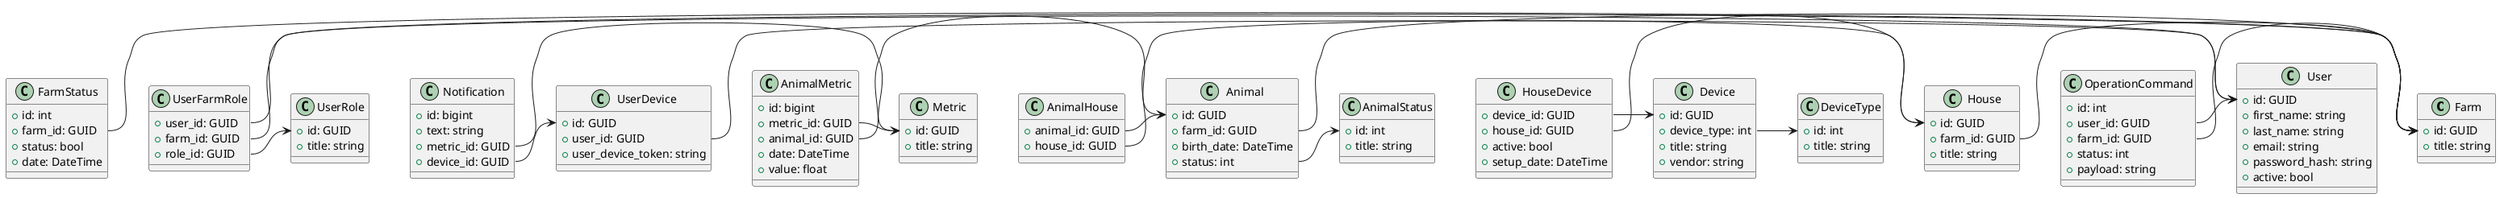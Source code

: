 @startuml

class Farm {
    +id: GUID
    +title: string
}

class FarmStatus {
    +id: int
    +farm_id: GUID
    +status: bool
    +date: DateTime
}

FarmStatus::farm_id -> Farm::id

class UserRole {
    +id: GUID
    +title: string
}

class User {
    +id: GUID
    +first_name: string
    +last_name: string
    +email: string
    +password_hash: string
    +active: bool
}

class UserFarmRole {
    +user_id: GUID
    +farm_id: GUID
    +role_id: GUID
}

UserFarmRole::role_id -> UserRole::id
UserFarmRole::user_id -> User::id
UserFarmRole::farm_id -> Farm::id

class UserDevice {
    +id: GUID
    +user_id: GUID
    +user_device_token: string
}

UserDevice::user_id -> User::id

class AnimalStatus {
    +id: int
    +title: string
}

class Animal {
    +id: GUID
    +farm_id: GUID
    +birth_date: DateTime
    +status: int
}

Animal::farm_id -> Farm::id
Animal::status -> AnimalStatus::id

class House {
    +id: GUID
    +farm_id: GUID
    +title: string
}

House::farm_id -> Farm::id

class AnimalHouse {
    +animal_id: GUID
    +house_id: GUID
}

AnimalHouse::house_id -> House::id
AnimalHouse::animal_id -> Animal::id

class DeviceType {
    +id: int
    +title: string
}

class Device {
    +id: GUID
    +device_type: int
    +title: string
    +vendor: string
}

Device::device_type -> DeviceType::id

class HouseDevice {
    +device_id: GUID
    +house_id: GUID
    +active: bool
    +setup_date: DateTime
}

HouseDevice::device_id -> Device::id
HouseDevice::house_id -> House::id

class Metric {
    +id: GUID
    +title: string
}

class AnimalMetric {
    +id: bigint
    +metric_id: GUID
    +animal_id: GUID
    +date: DateTime
    +value: float
}

AnimalMetric::metric_id -> Metric::id
AnimalMetric::animal_id -> Animal::id

class Notification {
    +id: bigint
    +text: string
    +metric_id: GUID
    +device_id: GUID
}

Notification::metric_id -> Metric::id
Notification::device_id -> UserDevice::id

class OperationCommand {
    +id: int
    +user_id: GUID
    +farm_id: GUID
    +status: int
    +payload: string
}

OperationCommand::farm_id -> Farm::id
OperationCommand::user_id -> User::id

@enduml